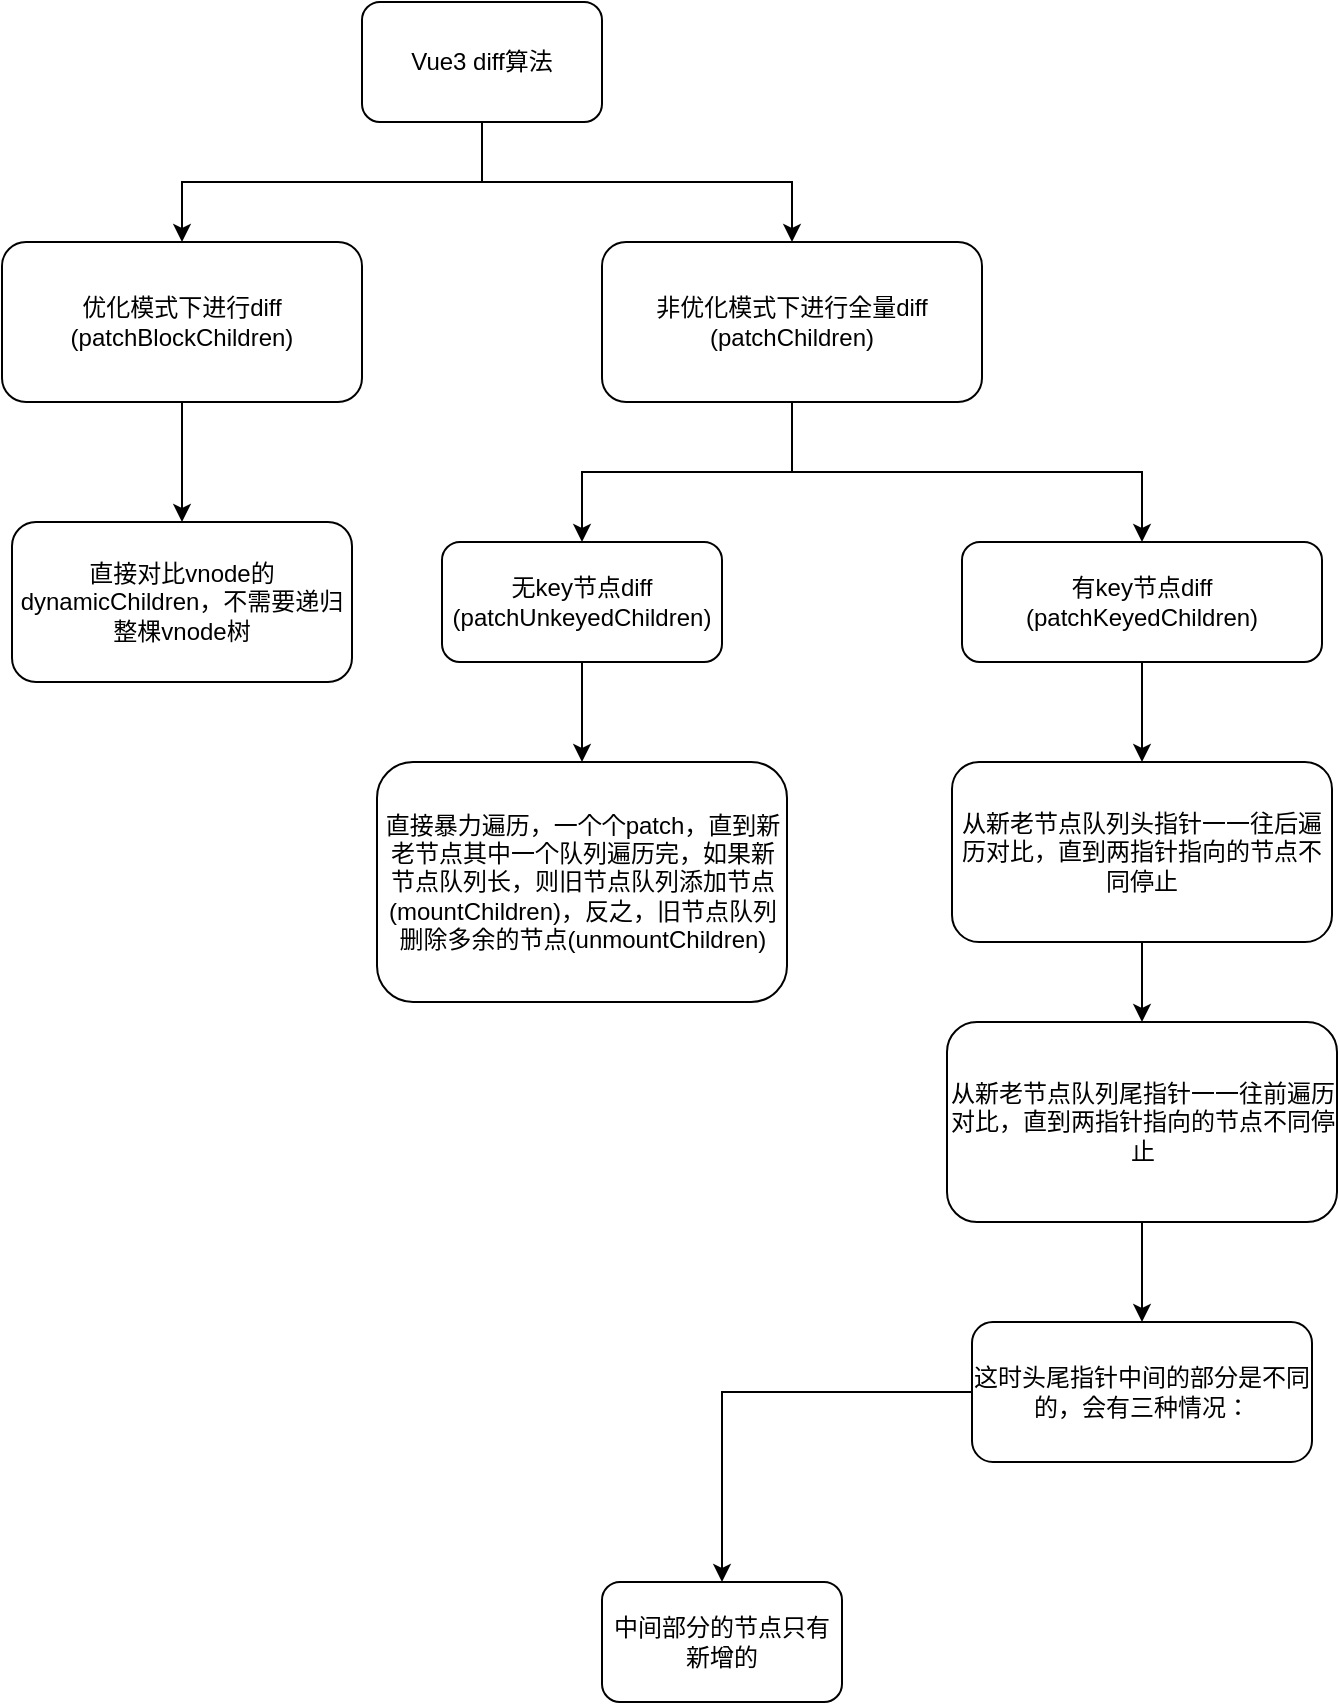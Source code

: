 <mxfile version="20.4.0" type="github">
  <diagram id="ILyPGLwqwwxRPI_2Q06Y" name="第 1 页">
    <mxGraphModel dx="1426" dy="794" grid="1" gridSize="10" guides="1" tooltips="1" connect="1" arrows="1" fold="1" page="1" pageScale="1" pageWidth="583" pageHeight="827" math="0" shadow="0">
      <root>
        <mxCell id="0" />
        <mxCell id="1" parent="0" />
        <mxCell id="0iTJBzLjwEh6FHrzZWZ4-3" style="edgeStyle=orthogonalEdgeStyle;rounded=0;orthogonalLoop=1;jettySize=auto;html=1;" edge="1" parent="1" source="0iTJBzLjwEh6FHrzZWZ4-1" target="0iTJBzLjwEh6FHrzZWZ4-2">
          <mxGeometry relative="1" as="geometry" />
        </mxCell>
        <mxCell id="0iTJBzLjwEh6FHrzZWZ4-7" style="edgeStyle=orthogonalEdgeStyle;rounded=0;orthogonalLoop=1;jettySize=auto;html=1;" edge="1" parent="1" source="0iTJBzLjwEh6FHrzZWZ4-1" target="0iTJBzLjwEh6FHrzZWZ4-6">
          <mxGeometry relative="1" as="geometry" />
        </mxCell>
        <mxCell id="0iTJBzLjwEh6FHrzZWZ4-1" value="Vue3 diff算法" style="rounded=1;whiteSpace=wrap;html=1;" vertex="1" parent="1">
          <mxGeometry x="200" y="20" width="120" height="60" as="geometry" />
        </mxCell>
        <mxCell id="0iTJBzLjwEh6FHrzZWZ4-5" style="edgeStyle=orthogonalEdgeStyle;rounded=0;orthogonalLoop=1;jettySize=auto;html=1;" edge="1" parent="1" source="0iTJBzLjwEh6FHrzZWZ4-2" target="0iTJBzLjwEh6FHrzZWZ4-4">
          <mxGeometry relative="1" as="geometry" />
        </mxCell>
        <mxCell id="0iTJBzLjwEh6FHrzZWZ4-2" value="优化模式下进行diff&lt;br&gt;(patchBlockChildren)" style="rounded=1;whiteSpace=wrap;html=1;" vertex="1" parent="1">
          <mxGeometry x="20" y="140" width="180" height="80" as="geometry" />
        </mxCell>
        <mxCell id="0iTJBzLjwEh6FHrzZWZ4-4" value="直接对比vnode的dynamicChildren，不需要递归整棵vnode树" style="rounded=1;whiteSpace=wrap;html=1;" vertex="1" parent="1">
          <mxGeometry x="25" y="280" width="170" height="80" as="geometry" />
        </mxCell>
        <mxCell id="0iTJBzLjwEh6FHrzZWZ4-11" style="edgeStyle=orthogonalEdgeStyle;rounded=0;orthogonalLoop=1;jettySize=auto;html=1;" edge="1" parent="1" source="0iTJBzLjwEh6FHrzZWZ4-6" target="0iTJBzLjwEh6FHrzZWZ4-10">
          <mxGeometry relative="1" as="geometry" />
        </mxCell>
        <mxCell id="0iTJBzLjwEh6FHrzZWZ4-13" style="edgeStyle=orthogonalEdgeStyle;rounded=0;orthogonalLoop=1;jettySize=auto;html=1;" edge="1" parent="1" source="0iTJBzLjwEh6FHrzZWZ4-6" target="0iTJBzLjwEh6FHrzZWZ4-12">
          <mxGeometry relative="1" as="geometry" />
        </mxCell>
        <mxCell id="0iTJBzLjwEh6FHrzZWZ4-6" value="非优化模式下进行全量diff&lt;br&gt;(patchChildren)" style="rounded=1;whiteSpace=wrap;html=1;" vertex="1" parent="1">
          <mxGeometry x="320" y="140" width="190" height="80" as="geometry" />
        </mxCell>
        <mxCell id="0iTJBzLjwEh6FHrzZWZ4-15" style="edgeStyle=orthogonalEdgeStyle;rounded=0;orthogonalLoop=1;jettySize=auto;html=1;" edge="1" parent="1" source="0iTJBzLjwEh6FHrzZWZ4-10" target="0iTJBzLjwEh6FHrzZWZ4-14">
          <mxGeometry relative="1" as="geometry" />
        </mxCell>
        <mxCell id="0iTJBzLjwEh6FHrzZWZ4-10" value="无key节点diff&lt;br&gt;(patchUnkeyedChildren)" style="rounded=1;whiteSpace=wrap;html=1;" vertex="1" parent="1">
          <mxGeometry x="240" y="290" width="140" height="60" as="geometry" />
        </mxCell>
        <mxCell id="0iTJBzLjwEh6FHrzZWZ4-17" style="edgeStyle=orthogonalEdgeStyle;rounded=0;orthogonalLoop=1;jettySize=auto;html=1;" edge="1" parent="1" source="0iTJBzLjwEh6FHrzZWZ4-12" target="0iTJBzLjwEh6FHrzZWZ4-16">
          <mxGeometry relative="1" as="geometry" />
        </mxCell>
        <mxCell id="0iTJBzLjwEh6FHrzZWZ4-12" value="有key节点diff&lt;br&gt;(patchKeyedChildren)" style="rounded=1;whiteSpace=wrap;html=1;" vertex="1" parent="1">
          <mxGeometry x="500" y="290" width="180" height="60" as="geometry" />
        </mxCell>
        <mxCell id="0iTJBzLjwEh6FHrzZWZ4-14" value="直接暴力遍历，一个个patch，直到新老节点其中一个队列遍历完，如果新节点队列长，则旧节点队列添加节点(mountChildren)，反之，旧节点队列删除多余的节点(unmountChildren)" style="rounded=1;whiteSpace=wrap;html=1;" vertex="1" parent="1">
          <mxGeometry x="207.5" y="400" width="205" height="120" as="geometry" />
        </mxCell>
        <mxCell id="0iTJBzLjwEh6FHrzZWZ4-19" style="edgeStyle=orthogonalEdgeStyle;rounded=0;orthogonalLoop=1;jettySize=auto;html=1;" edge="1" parent="1" source="0iTJBzLjwEh6FHrzZWZ4-16" target="0iTJBzLjwEh6FHrzZWZ4-18">
          <mxGeometry relative="1" as="geometry" />
        </mxCell>
        <mxCell id="0iTJBzLjwEh6FHrzZWZ4-16" value="从新老节点队列头指针一一往后遍历对比，直到两指针指向的节点不同停止" style="rounded=1;whiteSpace=wrap;html=1;" vertex="1" parent="1">
          <mxGeometry x="495" y="400" width="190" height="90" as="geometry" />
        </mxCell>
        <mxCell id="0iTJBzLjwEh6FHrzZWZ4-21" style="edgeStyle=orthogonalEdgeStyle;rounded=0;orthogonalLoop=1;jettySize=auto;html=1;" edge="1" parent="1" source="0iTJBzLjwEh6FHrzZWZ4-18" target="0iTJBzLjwEh6FHrzZWZ4-20">
          <mxGeometry relative="1" as="geometry" />
        </mxCell>
        <mxCell id="0iTJBzLjwEh6FHrzZWZ4-18" value="从新老节点队列尾指针一一往前遍历对比，直到两指针指向的节点不同停止" style="rounded=1;whiteSpace=wrap;html=1;" vertex="1" parent="1">
          <mxGeometry x="492.5" y="530" width="195" height="100" as="geometry" />
        </mxCell>
        <mxCell id="0iTJBzLjwEh6FHrzZWZ4-24" style="edgeStyle=orthogonalEdgeStyle;rounded=0;orthogonalLoop=1;jettySize=auto;html=1;" edge="1" parent="1" source="0iTJBzLjwEh6FHrzZWZ4-20" target="0iTJBzLjwEh6FHrzZWZ4-22">
          <mxGeometry relative="1" as="geometry" />
        </mxCell>
        <mxCell id="0iTJBzLjwEh6FHrzZWZ4-20" value="这时头尾指针中间的部分是不同的，会有三种情况：" style="rounded=1;whiteSpace=wrap;html=1;" vertex="1" parent="1">
          <mxGeometry x="505" y="680" width="170" height="70" as="geometry" />
        </mxCell>
        <mxCell id="0iTJBzLjwEh6FHrzZWZ4-22" value="中间部分的节点只有新增的" style="rounded=1;whiteSpace=wrap;html=1;" vertex="1" parent="1">
          <mxGeometry x="320" y="810" width="120" height="60" as="geometry" />
        </mxCell>
      </root>
    </mxGraphModel>
  </diagram>
</mxfile>

